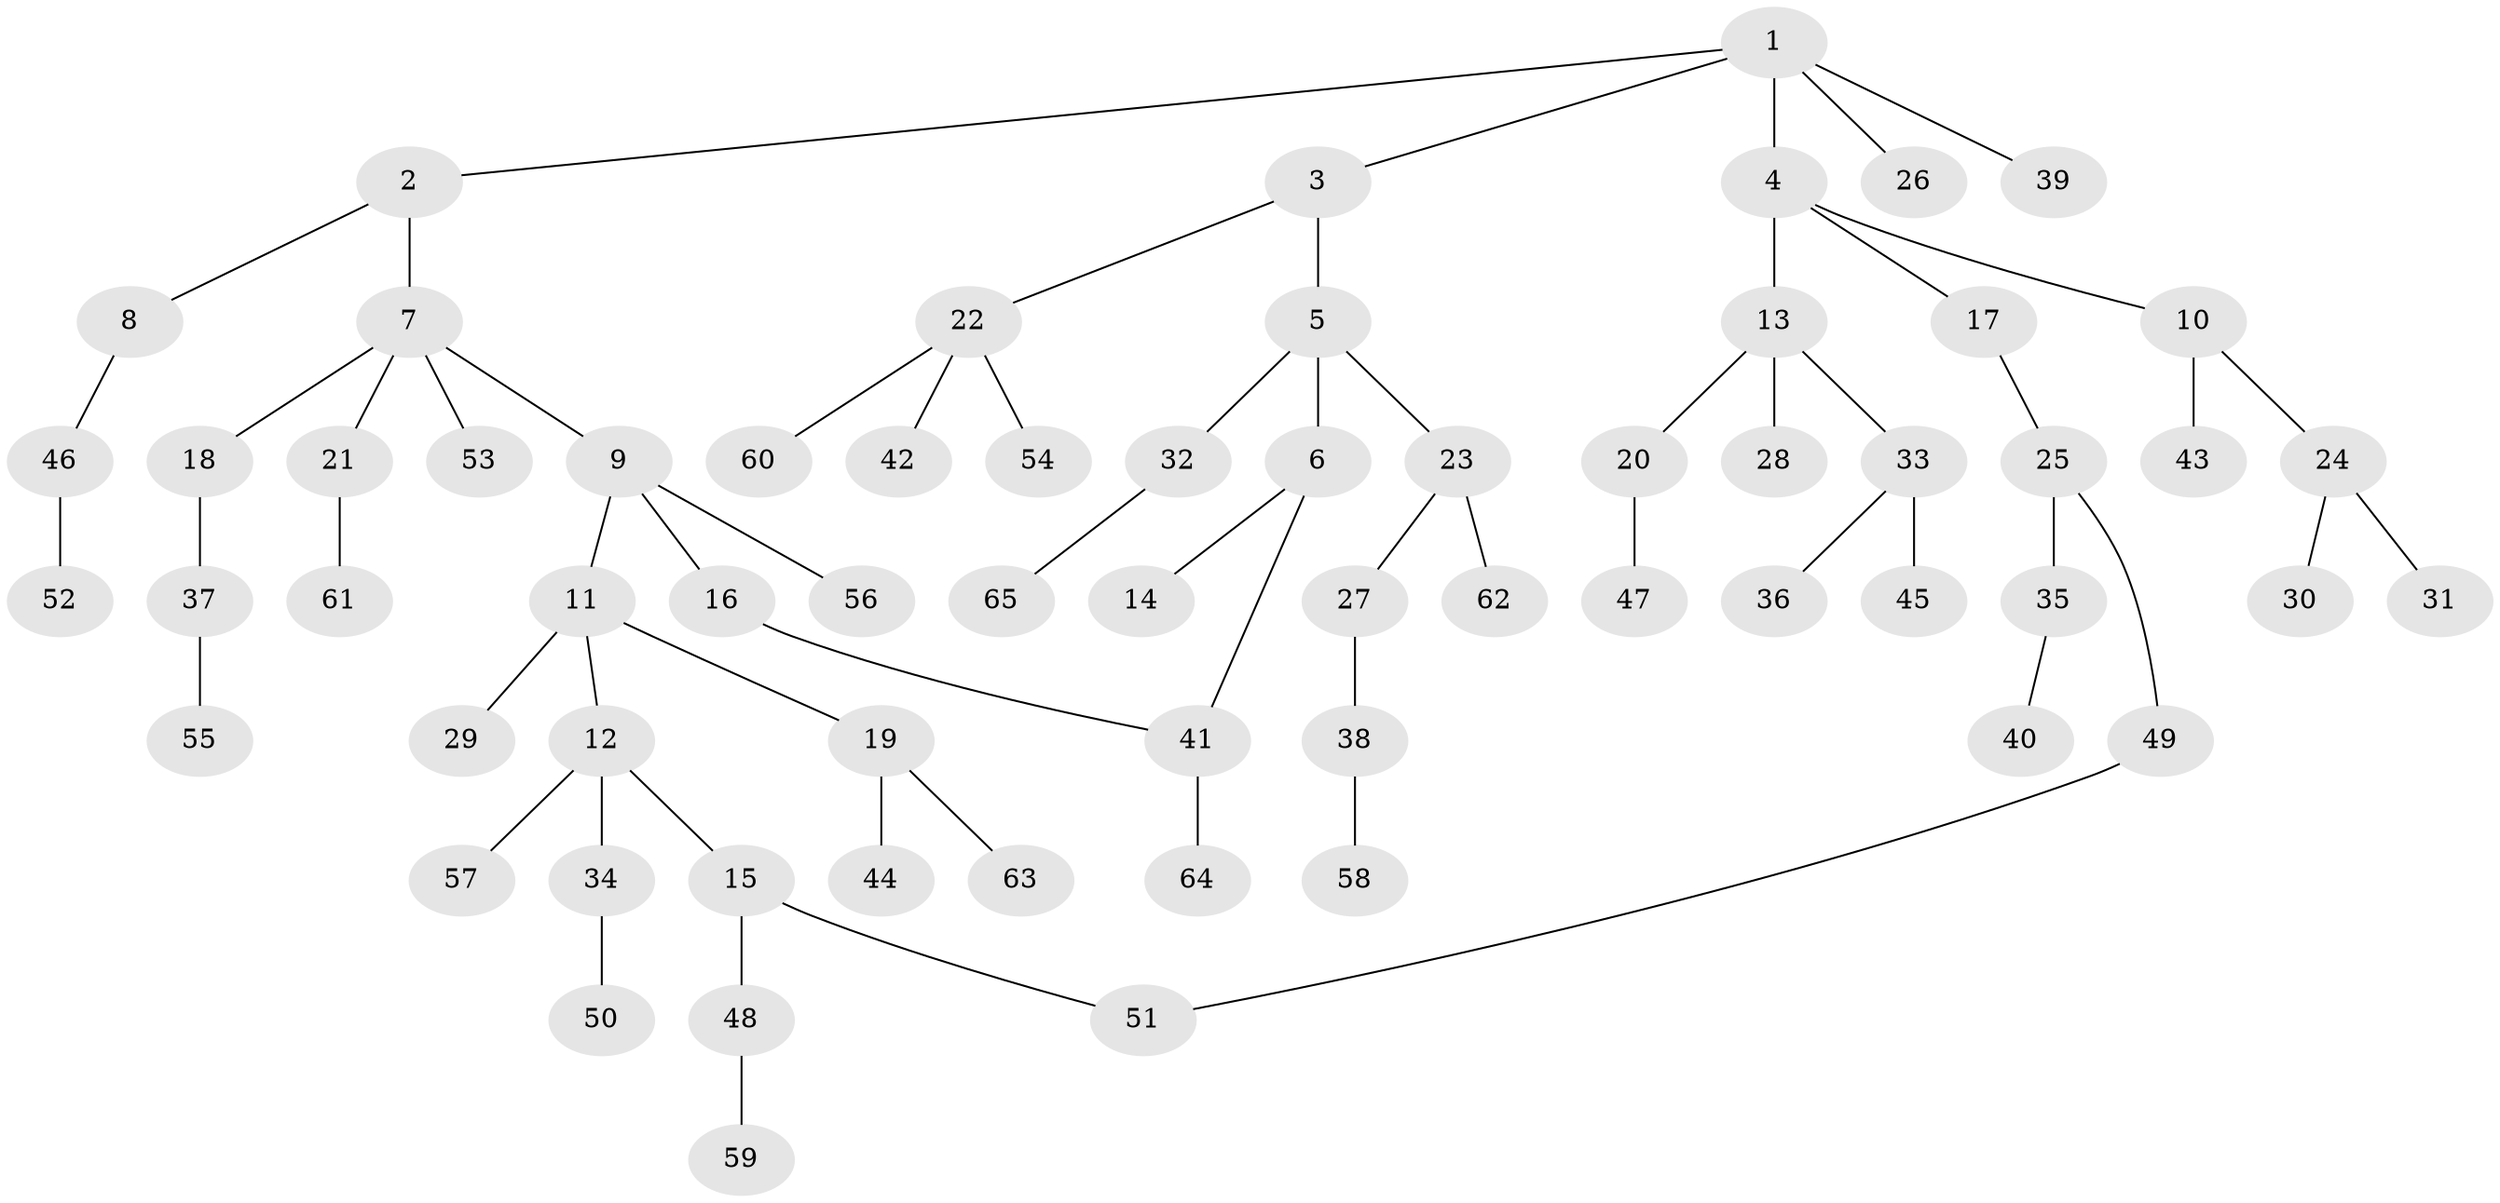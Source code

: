 // coarse degree distribution, {7: 0.044444444444444446, 3: 0.17777777777777778, 5: 0.044444444444444446, 2: 0.17777777777777778, 4: 0.022222222222222223, 1: 0.5333333333333333}
// Generated by graph-tools (version 1.1) at 2025/51/02/27/25 19:51:37]
// undirected, 65 vertices, 66 edges
graph export_dot {
graph [start="1"]
  node [color=gray90,style=filled];
  1;
  2;
  3;
  4;
  5;
  6;
  7;
  8;
  9;
  10;
  11;
  12;
  13;
  14;
  15;
  16;
  17;
  18;
  19;
  20;
  21;
  22;
  23;
  24;
  25;
  26;
  27;
  28;
  29;
  30;
  31;
  32;
  33;
  34;
  35;
  36;
  37;
  38;
  39;
  40;
  41;
  42;
  43;
  44;
  45;
  46;
  47;
  48;
  49;
  50;
  51;
  52;
  53;
  54;
  55;
  56;
  57;
  58;
  59;
  60;
  61;
  62;
  63;
  64;
  65;
  1 -- 2;
  1 -- 3;
  1 -- 4;
  1 -- 26;
  1 -- 39;
  2 -- 7;
  2 -- 8;
  3 -- 5;
  3 -- 22;
  4 -- 10;
  4 -- 13;
  4 -- 17;
  5 -- 6;
  5 -- 23;
  5 -- 32;
  6 -- 14;
  6 -- 41;
  7 -- 9;
  7 -- 18;
  7 -- 21;
  7 -- 53;
  8 -- 46;
  9 -- 11;
  9 -- 16;
  9 -- 56;
  10 -- 24;
  10 -- 43;
  11 -- 12;
  11 -- 19;
  11 -- 29;
  12 -- 15;
  12 -- 34;
  12 -- 57;
  13 -- 20;
  13 -- 28;
  13 -- 33;
  15 -- 48;
  15 -- 51;
  16 -- 41;
  17 -- 25;
  18 -- 37;
  19 -- 44;
  19 -- 63;
  20 -- 47;
  21 -- 61;
  22 -- 42;
  22 -- 54;
  22 -- 60;
  23 -- 27;
  23 -- 62;
  24 -- 30;
  24 -- 31;
  25 -- 35;
  25 -- 49;
  27 -- 38;
  32 -- 65;
  33 -- 36;
  33 -- 45;
  34 -- 50;
  35 -- 40;
  37 -- 55;
  38 -- 58;
  41 -- 64;
  46 -- 52;
  48 -- 59;
  49 -- 51;
}
